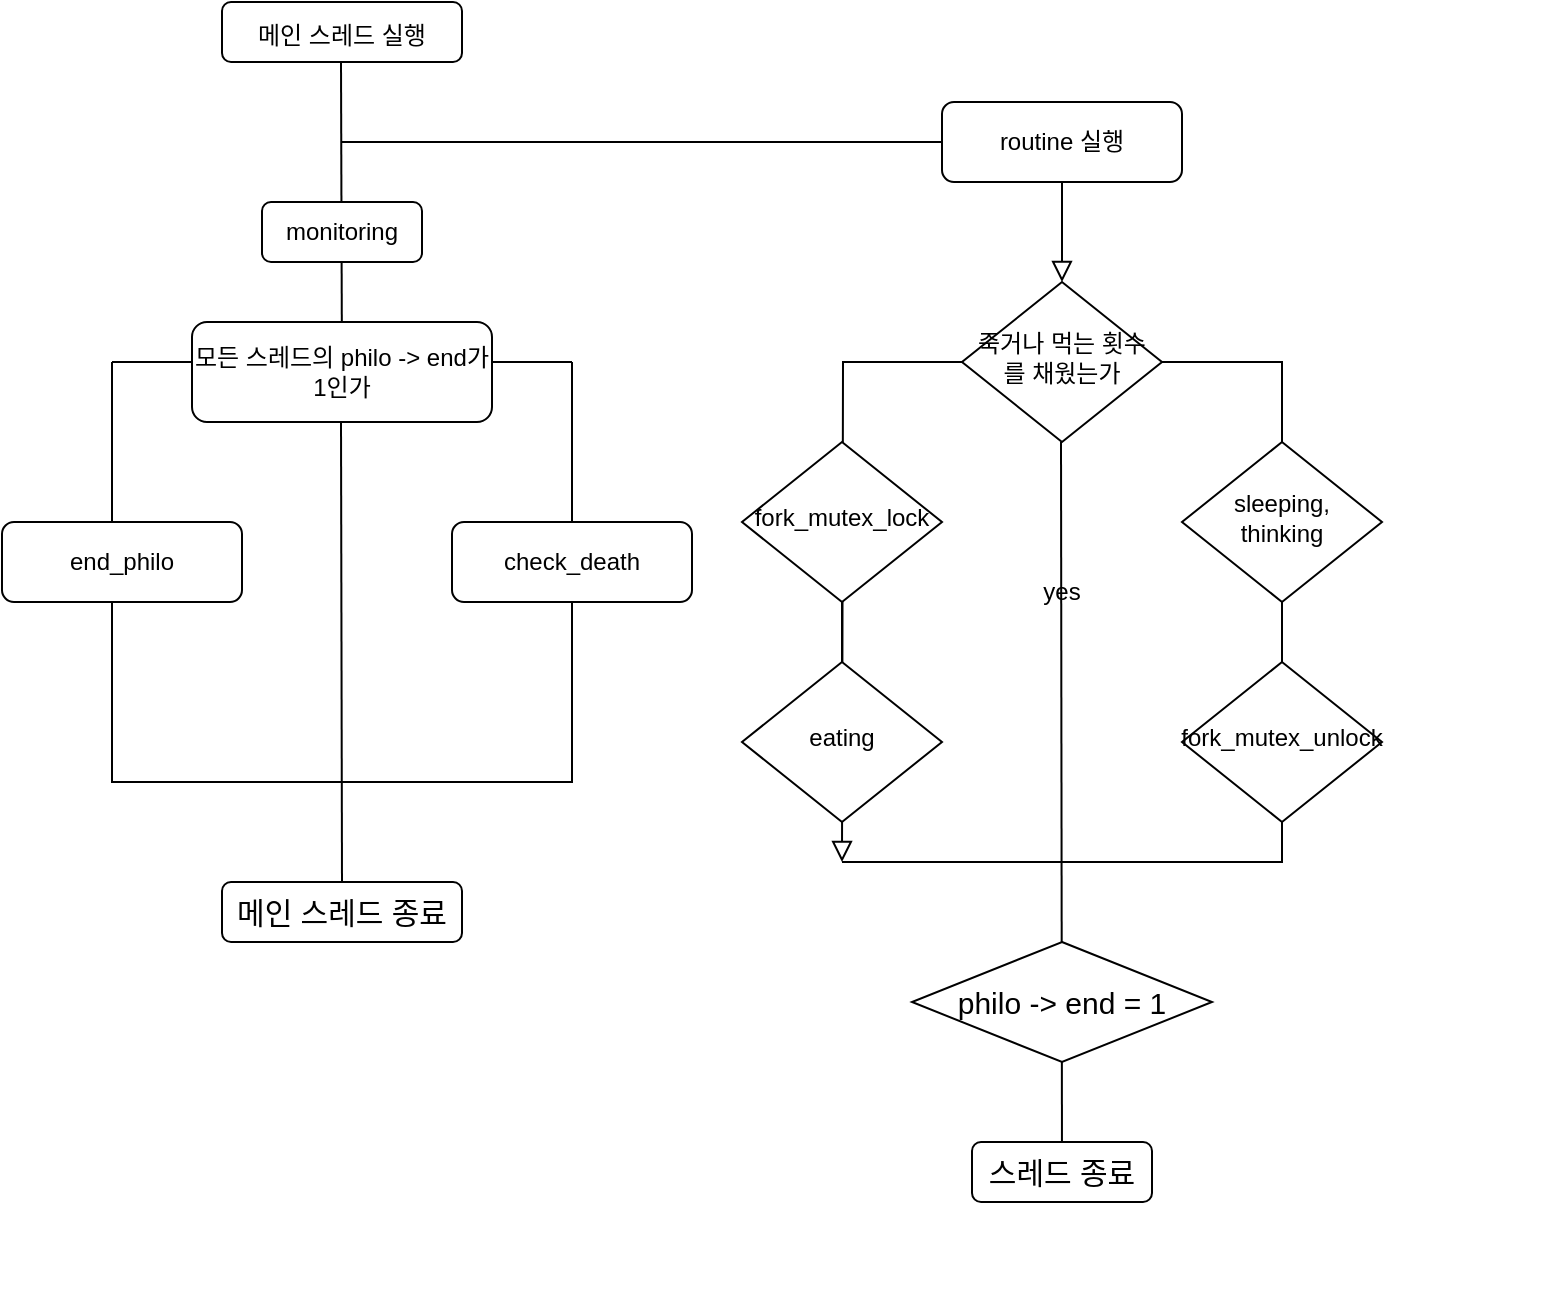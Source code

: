 <mxfile version="20.5.3" type="device"><diagram id="C5RBs43oDa-KdzZeNtuy" name="Page-1"><mxGraphModel dx="797" dy="547" grid="1" gridSize="10" guides="1" tooltips="1" connect="1" arrows="1" fold="1" page="1" pageScale="1" pageWidth="827" pageHeight="1169" math="0" shadow="0"><root><mxCell id="WIyWlLk6GJQsqaUBKTNV-0"/><mxCell id="WIyWlLk6GJQsqaUBKTNV-1" parent="WIyWlLk6GJQsqaUBKTNV-0"/><mxCell id="OYBQAQg_jWL3sELhhOmz-15" value="&lt;font style=&quot;font-size: 12px;&quot;&gt;메인 스레드 실행&lt;/font&gt;" style="rounded=1;whiteSpace=wrap;html=1;fontSize=15;" parent="WIyWlLk6GJQsqaUBKTNV-1" vertex="1"><mxGeometry x="160" y="20" width="120" height="30" as="geometry"/></mxCell><mxCell id="OYBQAQg_jWL3sELhhOmz-16" value="" style="endArrow=none;html=1;rounded=0;fontSize=15;" parent="WIyWlLk6GJQsqaUBKTNV-1" edge="1"><mxGeometry width="50" height="50" relative="1" as="geometry"><mxPoint x="220" y="210" as="sourcePoint"/><mxPoint x="219.5" y="50" as="targetPoint"/></mxGeometry></mxCell><mxCell id="OYBQAQg_jWL3sELhhOmz-17" value="monitoring" style="rounded=1;whiteSpace=wrap;html=1;fontSize=12;" parent="WIyWlLk6GJQsqaUBKTNV-1" vertex="1"><mxGeometry x="180" y="120" width="80" height="30" as="geometry"/></mxCell><mxCell id="OYBQAQg_jWL3sELhhOmz-21" value="" style="swimlane;startSize=0;fontSize=12;" parent="WIyWlLk6GJQsqaUBKTNV-1" vertex="1"><mxGeometry x="105" y="200" width="230" height="210" as="geometry"/></mxCell><mxCell id="OYBQAQg_jWL3sELhhOmz-24" value="check_death" style="rounded=1;whiteSpace=wrap;html=1;fontSize=12;" parent="OYBQAQg_jWL3sELhhOmz-21" vertex="1"><mxGeometry x="170" y="80" width="120" height="40" as="geometry"/></mxCell><mxCell id="OYBQAQg_jWL3sELhhOmz-25" value="" style="endArrow=none;html=1;rounded=0;fontSize=12;" parent="OYBQAQg_jWL3sELhhOmz-21" edge="1"><mxGeometry width="50" height="50" relative="1" as="geometry"><mxPoint x="114.5" y="30" as="sourcePoint"/><mxPoint x="115" y="260" as="targetPoint"/></mxGeometry></mxCell><mxCell id="OYBQAQg_jWL3sELhhOmz-19" value="모든 스레드의 philo -&amp;gt; end가 1인가" style="rounded=1;whiteSpace=wrap;html=1;fontSize=12;" parent="WIyWlLk6GJQsqaUBKTNV-1" vertex="1"><mxGeometry x="145" y="180" width="150" height="50" as="geometry"/></mxCell><mxCell id="OYBQAQg_jWL3sELhhOmz-23" value="end_philo" style="rounded=1;whiteSpace=wrap;html=1;fontSize=12;" parent="WIyWlLk6GJQsqaUBKTNV-1" vertex="1"><mxGeometry x="50" y="280" width="120" height="40" as="geometry"/></mxCell><mxCell id="OYBQAQg_jWL3sELhhOmz-26" value="메인 스레드 종료" style="rounded=1;whiteSpace=wrap;html=1;fontSize=15;" parent="WIyWlLk6GJQsqaUBKTNV-1" vertex="1"><mxGeometry x="160" y="460" width="120" height="30" as="geometry"/></mxCell><mxCell id="OYBQAQg_jWL3sELhhOmz-28" value="" style="endArrow=none;html=1;rounded=0;fontSize=12;" parent="WIyWlLk6GJQsqaUBKTNV-1" edge="1"><mxGeometry width="50" height="50" relative="1" as="geometry"><mxPoint x="220" y="90" as="sourcePoint"/><mxPoint x="520" y="90" as="targetPoint"/></mxGeometry></mxCell><mxCell id="OYBQAQg_jWL3sELhhOmz-14" value="" style="group" parent="WIyWlLk6GJQsqaUBKTNV-1" vertex="1" connectable="0"><mxGeometry x="420" y="70" width="410" height="605" as="geometry"/></mxCell><mxCell id="4U-pCs9HygKkLwYievn4-9" value="" style="edgeStyle=orthogonalEdgeStyle;rounded=0;html=1;jettySize=auto;orthogonalLoop=1;fontSize=11;endArrow=none;endFill=0;endSize=8;strokeWidth=1;shadow=0;labelBackgroundColor=none;" parent="OYBQAQg_jWL3sELhhOmz-14" source="WIyWlLk6GJQsqaUBKTNV-6" edge="1"><mxGeometry y="10" relative="1" as="geometry"><mxPoint as="offset"/><mxPoint x="210" y="130" as="sourcePoint"/><mxPoint x="50" y="380" as="targetPoint"/><Array as="points"><mxPoint x="270" y="130"/><mxPoint x="270" y="380"/></Array></mxGeometry></mxCell><mxCell id="WIyWlLk6GJQsqaUBKTNV-3" value="routine 실행" style="rounded=1;whiteSpace=wrap;html=1;fontSize=12;glass=0;strokeWidth=1;shadow=0;" parent="OYBQAQg_jWL3sELhhOmz-14" vertex="1"><mxGeometry x="100" width="120" height="40" as="geometry"/></mxCell><mxCell id="OYBQAQg_jWL3sELhhOmz-1" value="" style="group" parent="OYBQAQg_jWL3sELhhOmz-14" vertex="1" connectable="0"><mxGeometry y="90" width="410" height="515" as="geometry"/></mxCell><mxCell id="OYBQAQg_jWL3sELhhOmz-2" value="sleeping, thinking" style="rhombus;whiteSpace=wrap;html=1;shadow=0;fontFamily=Helvetica;fontSize=12;align=center;strokeWidth=1;spacing=6;spacingTop=-4;" parent="OYBQAQg_jWL3sELhhOmz-1" vertex="1"><mxGeometry x="220" y="80" width="100" height="80" as="geometry"/></mxCell><mxCell id="WIyWlLk6GJQsqaUBKTNV-6" value="죽거나 먹는 횟수를 채웠는가" style="rhombus;whiteSpace=wrap;html=1;shadow=0;fontFamily=Helvetica;fontSize=12;align=center;strokeWidth=1;spacing=6;spacingTop=-4;" parent="OYBQAQg_jWL3sELhhOmz-1" vertex="1"><mxGeometry x="110" width="100" height="80" as="geometry"/></mxCell><mxCell id="WIyWlLk6GJQsqaUBKTNV-4" value="" style="rounded=0;html=1;jettySize=auto;orthogonalLoop=1;fontSize=11;endArrow=block;endFill=0;endSize=8;strokeWidth=1;shadow=0;labelBackgroundColor=none;edgeStyle=orthogonalEdgeStyle;" parent="OYBQAQg_jWL3sELhhOmz-1" source="WIyWlLk6GJQsqaUBKTNV-6" edge="1"><mxGeometry y="20" relative="1" as="geometry"><mxPoint as="offset"/><mxPoint x="50" y="290" as="targetPoint"/></mxGeometry></mxCell><mxCell id="4U-pCs9HygKkLwYievn4-2" value="eating" style="rhombus;whiteSpace=wrap;html=1;shadow=0;fontFamily=Helvetica;fontSize=12;align=center;strokeWidth=1;spacing=6;spacingTop=-4;" parent="OYBQAQg_jWL3sELhhOmz-1" vertex="1"><mxGeometry y="190" width="100" height="80" as="geometry"/></mxCell><mxCell id="OYBQAQg_jWL3sELhhOmz-3" value="fork_mutex_unlock" style="rhombus;whiteSpace=wrap;html=1;shadow=0;fontFamily=Helvetica;fontSize=12;align=center;strokeWidth=1;spacing=6;spacingTop=-4;" parent="OYBQAQg_jWL3sELhhOmz-1" vertex="1"><mxGeometry x="220" y="190" width="100" height="80" as="geometry"/></mxCell><mxCell id="WIyWlLk6GJQsqaUBKTNV-10" value="fork_mutex_lock" style="rhombus;whiteSpace=wrap;html=1;shadow=0;fontFamily=Helvetica;fontSize=12;align=center;strokeWidth=1;spacing=6;spacingTop=-4;" parent="OYBQAQg_jWL3sELhhOmz-1" vertex="1"><mxGeometry y="80" width="100" height="80" as="geometry"/></mxCell><mxCell id="4U-pCs9HygKkLwYievn4-3" value="" style="rounded=0;html=1;jettySize=auto;orthogonalLoop=1;fontSize=11;endArrow=none;endFill=0;endSize=8;strokeWidth=1;shadow=0;labelBackgroundColor=none;edgeStyle=orthogonalEdgeStyle;entryX=0.5;entryY=0;entryDx=0;entryDy=0;" parent="OYBQAQg_jWL3sELhhOmz-1" source="WIyWlLk6GJQsqaUBKTNV-10" target="4U-pCs9HygKkLwYievn4-2" edge="1"><mxGeometry x="0.333" y="20" relative="1" as="geometry"><mxPoint as="offset"/><mxPoint x="50" y="170" as="sourcePoint"/><mxPoint x="110" y="430" as="targetPoint"/></mxGeometry></mxCell><mxCell id="OYBQAQg_jWL3sELhhOmz-10" value="" style="endArrow=classic;html=1;rounded=0;fontSize=15;" parent="OYBQAQg_jWL3sELhhOmz-1" edge="1"><mxGeometry width="50" height="50" relative="1" as="geometry"><mxPoint x="159.5" y="80" as="sourcePoint"/><mxPoint x="160" y="440" as="targetPoint"/></mxGeometry></mxCell><mxCell id="OYBQAQg_jWL3sELhhOmz-11" value="philo -&amp;gt; end = 1" style="rhombus;whiteSpace=wrap;html=1;fontSize=15;" parent="OYBQAQg_jWL3sELhhOmz-1" vertex="1"><mxGeometry x="85" y="330" width="150" height="60" as="geometry"/></mxCell><mxCell id="OYBQAQg_jWL3sELhhOmz-13" value="스레드 종료" style="rounded=1;whiteSpace=wrap;html=1;fontSize=15;" parent="OYBQAQg_jWL3sELhhOmz-1" vertex="1"><mxGeometry x="115" y="430" width="90" height="30" as="geometry"/></mxCell><mxCell id="g2nhZ0S4DSsLnMQkT3wI-0" value="yes" style="text;html=1;strokeColor=none;fillColor=none;align=center;verticalAlign=middle;whiteSpace=wrap;rounded=0;" vertex="1" parent="OYBQAQg_jWL3sELhhOmz-1"><mxGeometry x="130" y="140" width="60" height="30" as="geometry"/></mxCell><mxCell id="WIyWlLk6GJQsqaUBKTNV-2" value="" style="rounded=0;html=1;jettySize=auto;orthogonalLoop=1;fontSize=11;endArrow=block;endFill=0;endSize=8;strokeWidth=1;shadow=0;labelBackgroundColor=none;edgeStyle=orthogonalEdgeStyle;" parent="OYBQAQg_jWL3sELhhOmz-14" source="WIyWlLk6GJQsqaUBKTNV-3" target="WIyWlLk6GJQsqaUBKTNV-6" edge="1"><mxGeometry relative="1" as="geometry"/></mxCell></root></mxGraphModel></diagram></mxfile>